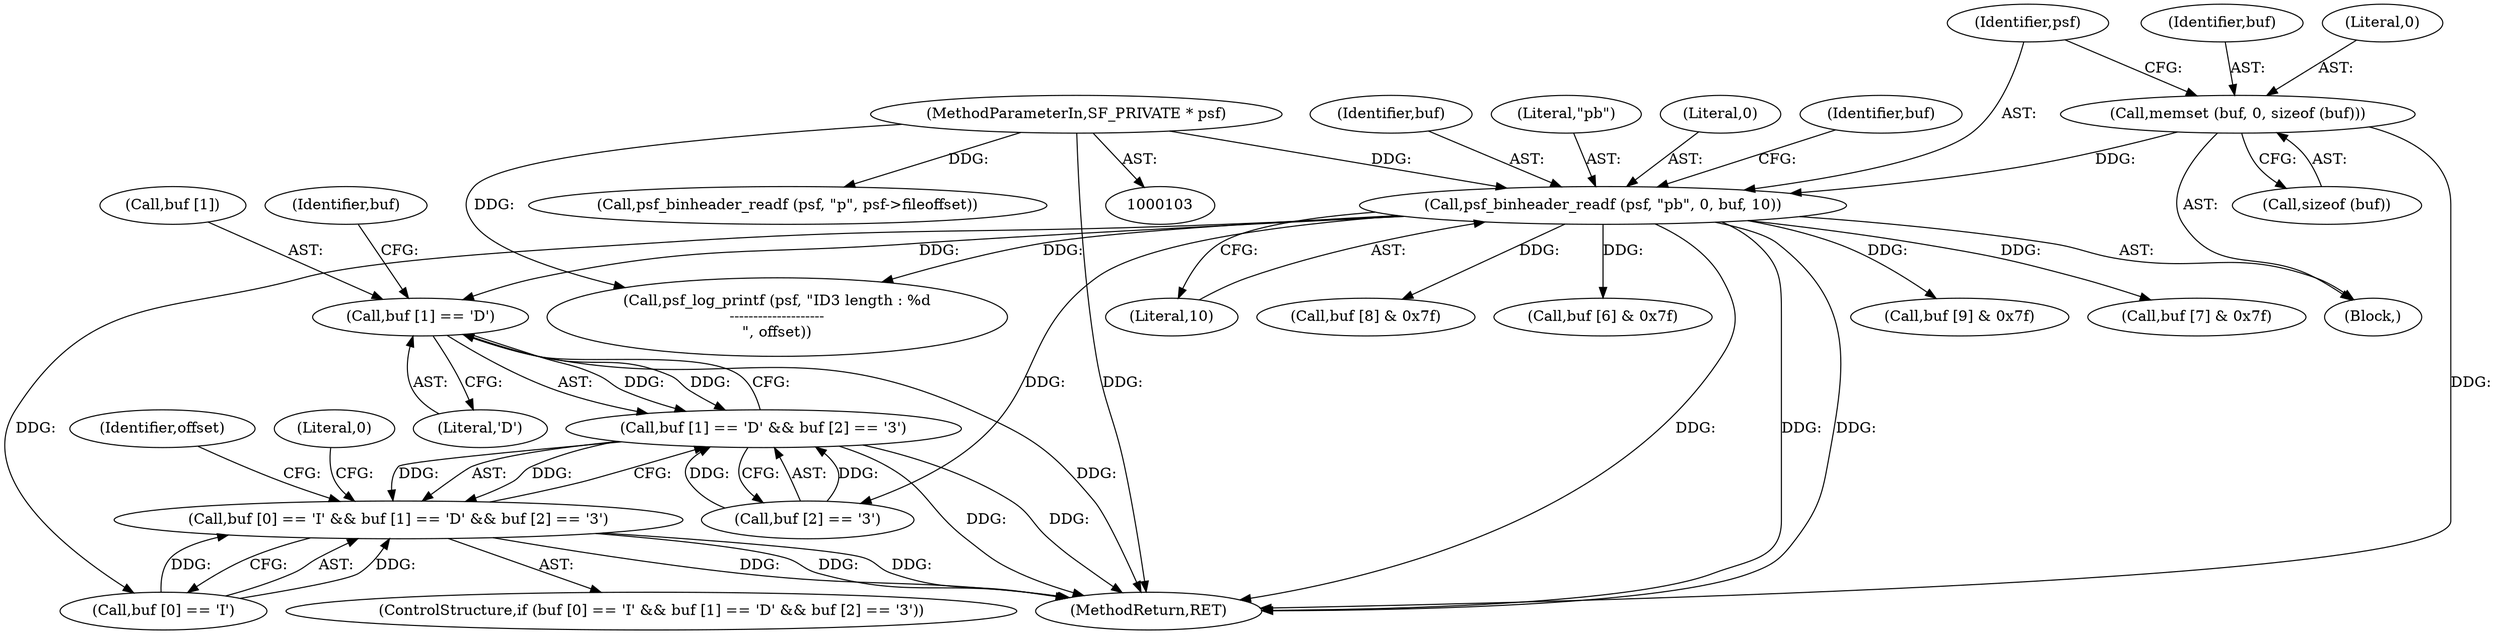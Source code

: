 digraph "0_libsndfile_f457b7b5ecfe91697ed01cfc825772c4d8de1236@array" {
"1000126" [label="(Call,buf [1] == 'D')"];
"1000112" [label="(Call,psf_binheader_readf (psf, \"pb\", 0, buf, 10))"];
"1000104" [label="(MethodParameterIn,SF_PRIVATE * psf)"];
"1000107" [label="(Call,memset (buf, 0, sizeof (buf)))"];
"1000125" [label="(Call,buf [1] == 'D' && buf [2] == '3')"];
"1000119" [label="(Call,buf [0] == 'I' && buf [1] == 'D' && buf [2] == '3')"];
"1000140" [label="(Call,buf [6] & 0x7f)"];
"1000112" [label="(Call,psf_binheader_readf (psf, \"pb\", 0, buf, 10))"];
"1000122" [label="(Identifier,buf)"];
"1000139" [label="(Identifier,offset)"];
"1000113" [label="(Identifier,psf)"];
"1000116" [label="(Identifier,buf)"];
"1000114" [label="(Literal,\"pb\")"];
"1000126" [label="(Call,buf [1] == 'D')"];
"1000214" [label="(MethodReturn,RET)"];
"1000118" [label="(ControlStructure,if (buf [0] == 'I' && buf [1] == 'D' && buf [2] == '3'))"];
"1000125" [label="(Call,buf [1] == 'D' && buf [2] == '3')"];
"1000173" [label="(Call,buf [9] & 0x7f)"];
"1000213" [label="(Literal,0)"];
"1000107" [label="(Call,memset (buf, 0, sizeof (buf)))"];
"1000108" [label="(Identifier,buf)"];
"1000133" [label="(Identifier,buf)"];
"1000151" [label="(Call,buf [7] & 0x7f)"];
"1000109" [label="(Literal,0)"];
"1000110" [label="(Call,sizeof (buf))"];
"1000131" [label="(Call,buf [2] == '3')"];
"1000178" [label="(Call,psf_log_printf (psf, \"ID3 length : %d\n--------------------\n\", offset))"];
"1000115" [label="(Literal,0)"];
"1000162" [label="(Call,buf [8] & 0x7f)"];
"1000130" [label="(Literal,'D')"];
"1000105" [label="(Block,)"];
"1000104" [label="(MethodParameterIn,SF_PRIVATE * psf)"];
"1000204" [label="(Call,psf_binheader_readf (psf, \"p\", psf->fileoffset))"];
"1000127" [label="(Call,buf [1])"];
"1000117" [label="(Literal,10)"];
"1000120" [label="(Call,buf [0] == 'I')"];
"1000119" [label="(Call,buf [0] == 'I' && buf [1] == 'D' && buf [2] == '3')"];
"1000126" -> "1000125"  [label="AST: "];
"1000126" -> "1000130"  [label="CFG: "];
"1000127" -> "1000126"  [label="AST: "];
"1000130" -> "1000126"  [label="AST: "];
"1000133" -> "1000126"  [label="CFG: "];
"1000125" -> "1000126"  [label="CFG: "];
"1000126" -> "1000214"  [label="DDG: "];
"1000126" -> "1000125"  [label="DDG: "];
"1000126" -> "1000125"  [label="DDG: "];
"1000112" -> "1000126"  [label="DDG: "];
"1000112" -> "1000105"  [label="AST: "];
"1000112" -> "1000117"  [label="CFG: "];
"1000113" -> "1000112"  [label="AST: "];
"1000114" -> "1000112"  [label="AST: "];
"1000115" -> "1000112"  [label="AST: "];
"1000116" -> "1000112"  [label="AST: "];
"1000117" -> "1000112"  [label="AST: "];
"1000122" -> "1000112"  [label="CFG: "];
"1000112" -> "1000214"  [label="DDG: "];
"1000112" -> "1000214"  [label="DDG: "];
"1000112" -> "1000214"  [label="DDG: "];
"1000104" -> "1000112"  [label="DDG: "];
"1000107" -> "1000112"  [label="DDG: "];
"1000112" -> "1000120"  [label="DDG: "];
"1000112" -> "1000131"  [label="DDG: "];
"1000112" -> "1000140"  [label="DDG: "];
"1000112" -> "1000151"  [label="DDG: "];
"1000112" -> "1000162"  [label="DDG: "];
"1000112" -> "1000173"  [label="DDG: "];
"1000112" -> "1000178"  [label="DDG: "];
"1000104" -> "1000103"  [label="AST: "];
"1000104" -> "1000214"  [label="DDG: "];
"1000104" -> "1000178"  [label="DDG: "];
"1000104" -> "1000204"  [label="DDG: "];
"1000107" -> "1000105"  [label="AST: "];
"1000107" -> "1000110"  [label="CFG: "];
"1000108" -> "1000107"  [label="AST: "];
"1000109" -> "1000107"  [label="AST: "];
"1000110" -> "1000107"  [label="AST: "];
"1000113" -> "1000107"  [label="CFG: "];
"1000107" -> "1000214"  [label="DDG: "];
"1000125" -> "1000119"  [label="AST: "];
"1000125" -> "1000131"  [label="CFG: "];
"1000131" -> "1000125"  [label="AST: "];
"1000119" -> "1000125"  [label="CFG: "];
"1000125" -> "1000214"  [label="DDG: "];
"1000125" -> "1000214"  [label="DDG: "];
"1000125" -> "1000119"  [label="DDG: "];
"1000125" -> "1000119"  [label="DDG: "];
"1000131" -> "1000125"  [label="DDG: "];
"1000131" -> "1000125"  [label="DDG: "];
"1000119" -> "1000118"  [label="AST: "];
"1000119" -> "1000120"  [label="CFG: "];
"1000120" -> "1000119"  [label="AST: "];
"1000139" -> "1000119"  [label="CFG: "];
"1000213" -> "1000119"  [label="CFG: "];
"1000119" -> "1000214"  [label="DDG: "];
"1000119" -> "1000214"  [label="DDG: "];
"1000119" -> "1000214"  [label="DDG: "];
"1000120" -> "1000119"  [label="DDG: "];
"1000120" -> "1000119"  [label="DDG: "];
}
